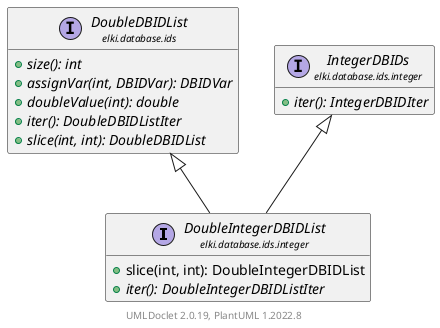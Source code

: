 @startuml
    remove .*\.(Instance|Par|Parameterizer|Factory)$
    set namespaceSeparator none
    hide empty fields
    hide empty methods

    interface "<size:14>DoubleIntegerDBIDList\n<size:10>elki.database.ids.integer" as elki.database.ids.integer.DoubleIntegerDBIDList [[DoubleIntegerDBIDList.html]] {
        +slice(int, int): DoubleIntegerDBIDList
        {abstract} +iter(): DoubleIntegerDBIDListIter
    }

    interface "<size:14>DoubleDBIDList\n<size:10>elki.database.ids" as elki.database.ids.DoubleDBIDList [[../DoubleDBIDList.html]] {
        {abstract} +size(): int
        {abstract} +assignVar(int, DBIDVar): DBIDVar
        {abstract} +doubleValue(int): double
        {abstract} +iter(): DoubleDBIDListIter
        {abstract} +slice(int, int): DoubleDBIDList
    }
    interface "<size:14>IntegerDBIDs\n<size:10>elki.database.ids.integer" as elki.database.ids.integer.IntegerDBIDs [[IntegerDBIDs.html]] {
        {abstract} +iter(): IntegerDBIDIter
    }

    elki.database.ids.DoubleDBIDList <|-- elki.database.ids.integer.DoubleIntegerDBIDList
    elki.database.ids.integer.IntegerDBIDs <|-- elki.database.ids.integer.DoubleIntegerDBIDList

    center footer UMLDoclet 2.0.19, PlantUML 1.2022.8
@enduml
